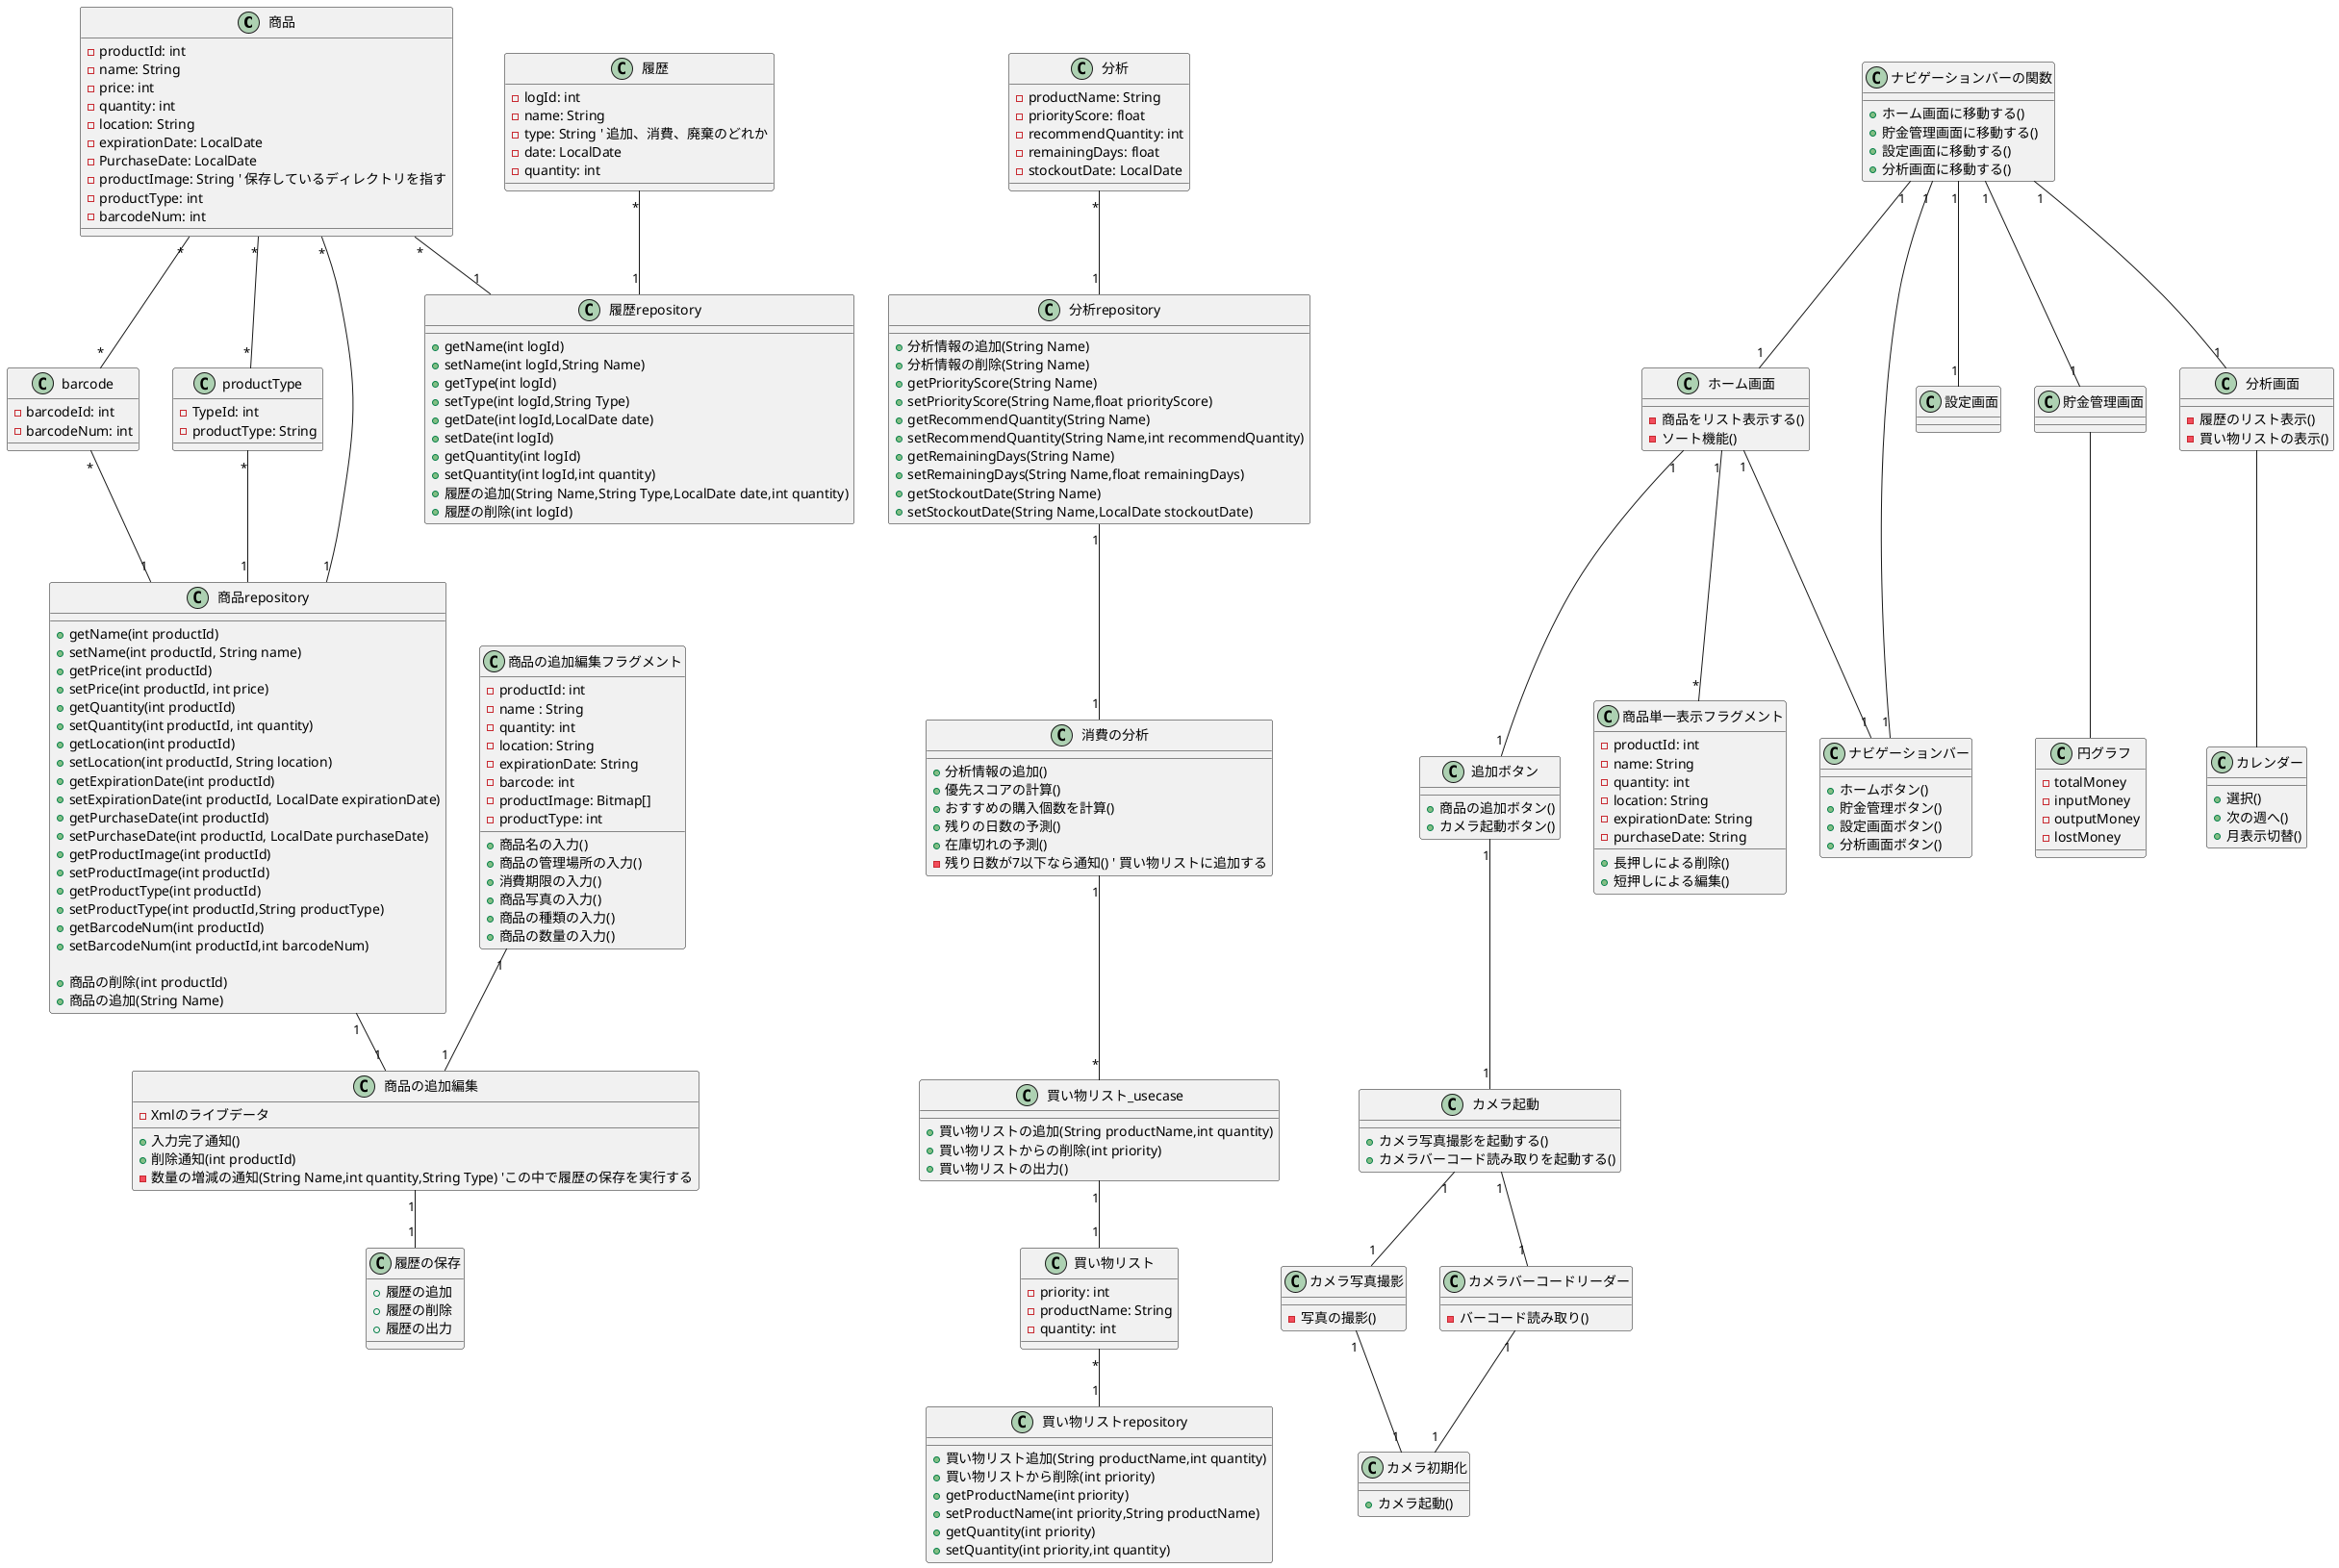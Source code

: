 @startuml

' Model
'
class 商品 {
    -productId: int
    -name: String
    -price: int
    -quantity: int
    -location: String
    -expirationDate: LocalDate
    -PurchaseDate: LocalDate
    -productImage: String ' 保存しているディレクトリを指す
    -productType: int
    -barcodeNum: int
}
class barcode{
    -barcodeId: int
    -barcodeNum: int
}
class productType{
    -TypeId: int
    -productType: String
}

class 履歴{
    -logId: int
    -name: String
    -type: String ' 追加、消費、廃棄のどれか
    -date: LocalDate
    -quantity: int
}
class 分析{
    -productName: String
    -priorityScore: float
    -recommendQuantity: int
    -remainingDays: float
    -stockoutDate: LocalDate
}
class 買い物リスト{
    -priority: int
    -productName: String
    -quantity: int
}

商品 "*" -- "*" barcode
商品 "*" -- "*" productType

' Repository
' 商品レポジトリの変更履歴を履歴レポジトリに加えたいがレポジトリからレポジトリは依存が強くなってしまうためダメ。
class 商品repository{
    +getName(int productId)
    +setName(int productId, String name)
    +getPrice(int productId)
    +setPrice(int productId, int price)
    +getQuantity(int productId)
    +setQuantity(int productId, int quantity)
    +getLocation(int productId)
    +setLocation(int productId, String location)
    +getExpirationDate(int productId)
    +setExpirationDate(int productId, LocalDate expirationDate)
    +getPurchaseDate(int productId)
    +setPurchaseDate(int productId, LocalDate purchaseDate)
    +getProductImage(int productId)
    +setProductImage(int productId)
    +getProductType(int productId)
    +setProductType(int productId,String productType)
    +getBarcodeNum(int productId)
    +setBarcodeNum(int productId,int barcodeNum)

    +商品の削除(int productId)
    +商品の追加(String Name)
}
商品 "*" -- "1" 商品repository
barcode "*" -- "1" 商品repository
productType "*" -- "1" 商品repository

class 履歴repository{
    +getName(int logId)
    +setName(int logId,String Name)
    +getType(int logId)
    +setType(int logId,String Type)
    +getDate(int logId,LocalDate date)
    +setDate(int logId)
    +getQuantity(int logId)
    +setQuantity(int logId,int quantity)
    +履歴の追加(String Name,String Type,LocalDate date,int quantity)
    +履歴の削除(int logId)
}
商品 "*" -- "1" 履歴repository
履歴 "*" -- "1" 履歴repository

class 分析repository{
    +分析情報の追加(String Name)
    +分析情報の削除(String Name)
    +getPriorityScore(String Name)
    +setPriorityScore(String Name,float priorityScore)
    +getRecommendQuantity(String Name)
    +setRecommendQuantity(String Name,int recommendQuantity)
    +getRemainingDays(String Name)
    +setRemainingDays(String Name,float remainingDays)
    +getStockoutDate(String Name)
    +setStockoutDate(String Name,LocalDate stockoutDate)
}
分析 "*" -- "1" 分析repository

class 買い物リストrepository{
    +買い物リスト追加(String productName,int quantity)
    +買い物リストから削除(int priority)
    +getProductName(int priority)
    +setProductName(int priority,String productName)
    +getQuantity(int priority)
    +setQuantity(int priority,int quantity)
}
買い物リスト "*" -- "1" 買い物リストrepository

'View Model
class 商品の追加編集{
    -Xmlのライブデータ
    +入力完了通知()
    +削除通知(int productId)
    -数量の増減の通知(String Name,int quantity,String Type) 'この中で履歴の保存を実行する
}

商品repository "1" -- "1" 商品の追加編集
商品の追加編集フラグメント "1" -- "1" 商品の追加編集

class 履歴の保存{
    'usecase
    +履歴の追加
    +履歴の削除
    +履歴の出力
}
class 買い物リスト_usecase {
    'usecase
    +買い物リストの追加(String productName,int quantity)
    +買い物リストからの削除(int priority)
    +買い物リストの出力()
}
商品の追加編集 "1" -- "1" 履歴の保存

class ナビゲーションバーの関数{
    +ホーム画面に移動する()
    +貯金管理画面に移動する()
    +設定画面に移動する()
    +分析画面に移動する()
}

ナビゲーションバーの関数 "1" -- "1" ホーム画面
ナビゲーションバーの関数 "1" -- "1" 貯金管理画面
ナビゲーションバーの関数 "1" -- "1" 設定画面
ナビゲーションバーの関数 "1" -- "1" 分析画面

class カメラ起動{
    +カメラ写真撮影を起動する()
    +カメラバーコード読み取りを起動する()
}
カメラ起動 "1" -- "1" カメラ写真撮影
カメラ起動 "1" -- "1" カメラバーコードリーダー

class 消費の分析 {
    +分析情報の追加()
    +優先スコアの計算()
    +おすすめの購入個数を計算()
    +残りの日数の予測()
    +在庫切れの予測()
    -残り日数が7以下なら通知() ' 買い物リストに追加する
}
消費の分析 "1" -- "*" 買い物リスト_usecase
買い物リスト_usecase "1" -- "1" 買い物リスト
分析repository "1" -- "1" 消費の分析

' View
' 商品一つのFragmentの表示
class 商品単一表示フラグメント{
    -productId: int
    -name: String
    -quantity: int
    -location: String
    -expirationDate: String
    -purchaseDate: String
    +長押しによる削除()
    +短押しによる編集()
}
class 商品の追加編集フラグメント{
    -productId: int
    -name : String
    -quantity: int
    -location: String
    -expirationDate: String
    -barcode: int
    -productImage: Bitmap[]
    -productType: int
    +商品名の入力()
    +商品の管理場所の入力()
    +消費期限の入力()
    +商品写真の入力()
    +商品の種類の入力()
    +商品の数量の入力()
}

class ナビゲーションバー{
    +ホームボタン()
    +貯金管理ボタン()
    +設定画面ボタン()
    +分析画面ボタン()
}
ナビゲーションバー "1" -- "1" ナビゲーションバーの関数

class 追加ボタン{
    +商品の追加ボタン()
    +カメラ起動ボタン()
}
追加ボタン "1" -- "1" カメラ起動

class カレンダー{
    +選択()
    +次の週へ()
    +月表示切替()
}
class 円グラフ{
    -totalMoney
    -inputMoney
    -outputMoney
    -lostMoney
}
class 貯金管理画面{
}
貯金管理画面 -- 円グラフ

class 設定画面{
}
class 分析画面{
    -履歴のリスト表示()
    -買い物リストの表示()
}
分析画面 -- カレンダー

' 以下 アクション
class ホーム画面{
    -商品をリスト表示する()
    -ソート機能()
}
ホーム画面 "1" -- "*" 商品単一表示フラグメント
ホーム画面 "1" -- "1" 追加ボタン
ホーム画面 "1" -- "1" ナビゲーションバー

class カメラ写真撮影{
    -写真の撮影()
}

class カメラバーコードリーダー{
    -バーコード読み取り()
}
class カメラ初期化 {
    +カメラ起動()
}
カメラ写真撮影 "1" -- "1" カメラ初期化
カメラバーコードリーダー "1" -- "1" カメラ初期化

@enduml